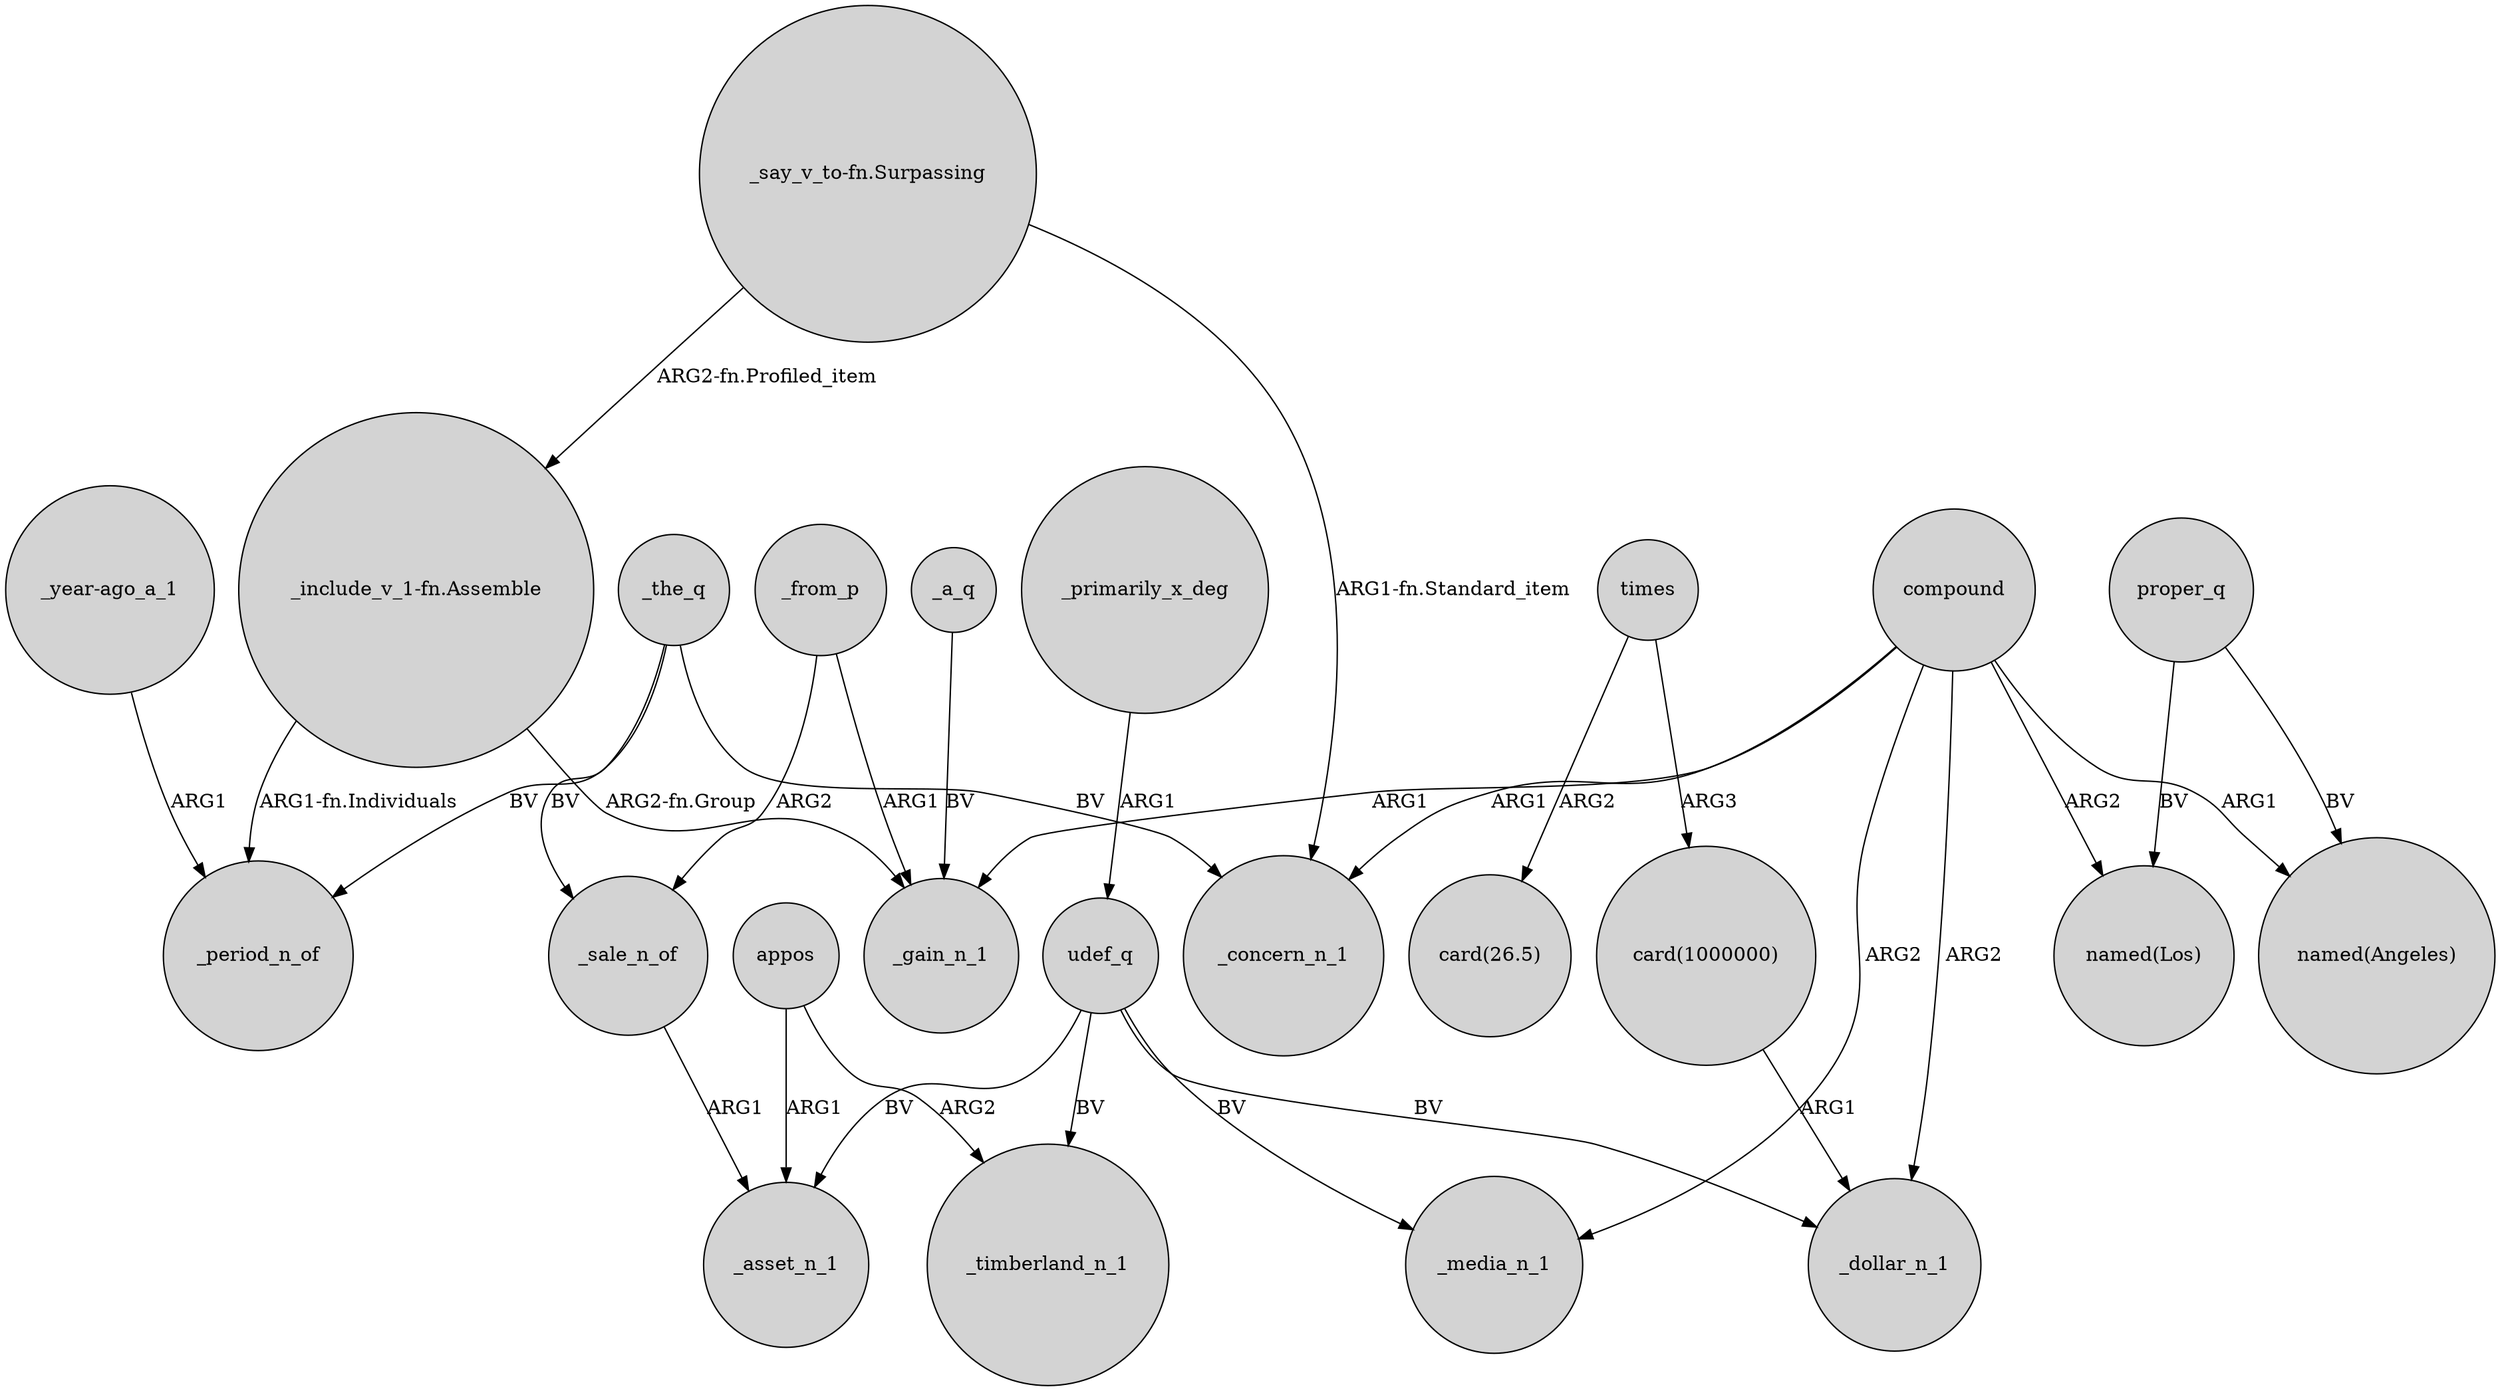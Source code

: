 digraph {
	node [shape=circle style=filled]
	udef_q -> _timberland_n_1 [label=BV]
	_primarily_x_deg -> udef_q [label=ARG1]
	times -> "card(1000000)" [label=ARG3]
	"_year-ago_a_1" -> _period_n_of [label=ARG1]
	compound -> _dollar_n_1 [label=ARG2]
	"_include_v_1-fn.Assemble" -> _gain_n_1 [label="ARG2-fn.Group"]
	udef_q -> _asset_n_1 [label=BV]
	_the_q -> _concern_n_1 [label=BV]
	compound -> "named(Los)" [label=ARG2]
	udef_q -> _media_n_1 [label=BV]
	_from_p -> _sale_n_of [label=ARG2]
	appos -> _asset_n_1 [label=ARG1]
	times -> "card(26.5)" [label=ARG2]
	"_say_v_to-fn.Surpassing" -> "_include_v_1-fn.Assemble" [label="ARG2-fn.Profiled_item"]
	_sale_n_of -> _asset_n_1 [label=ARG1]
	compound -> "named(Angeles)" [label=ARG1]
	udef_q -> _dollar_n_1 [label=BV]
	_a_q -> _gain_n_1 [label=BV]
	compound -> _concern_n_1 [label=ARG1]
	"card(1000000)" -> _dollar_n_1 [label=ARG1]
	proper_q -> "named(Los)" [label=BV]
	"_include_v_1-fn.Assemble" -> _period_n_of [label="ARG1-fn.Individuals"]
	proper_q -> "named(Angeles)" [label=BV]
	compound -> _media_n_1 [label=ARG2]
	compound -> _gain_n_1 [label=ARG1]
	_the_q -> _period_n_of [label=BV]
	_from_p -> _gain_n_1 [label=ARG1]
	_the_q -> _sale_n_of [label=BV]
	appos -> _timberland_n_1 [label=ARG2]
	"_say_v_to-fn.Surpassing" -> _concern_n_1 [label="ARG1-fn.Standard_item"]
}
